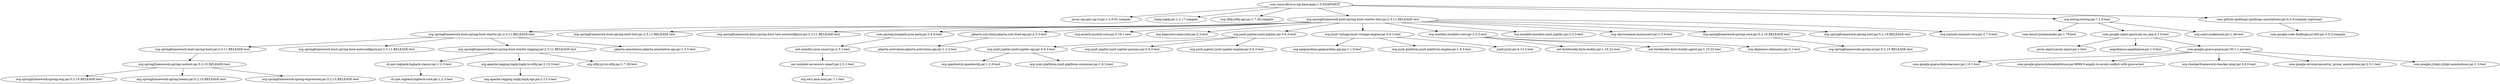digraph "com.cisco:dhruva-sip-base:pom:1.0-SNAPSHOT" { 
	"com.cisco:dhruva-sip-base:pom:1.0-SNAPSHOT" -> "javax.sip:jain-sip-ri:jar:1.3.0-91:compile" ; 
	"com.cisco:dhruva-sip-base:pom:1.0-SNAPSHOT" -> "log4j:log4j:jar:1.2.17:compile" ; 
	"com.cisco:dhruva-sip-base:pom:1.0-SNAPSHOT" -> "org.slf4j:slf4j-api:jar:1.7.30:compile" ; 
	"com.cisco:dhruva-sip-base:pom:1.0-SNAPSHOT" -> "org.springframework.boot:spring-boot-starter-test:jar:2.3.11.RELEASE:test" ; 
	"com.cisco:dhruva-sip-base:pom:1.0-SNAPSHOT" -> "org.testng:testng:jar:7.1.0:test" ; 
	"com.cisco:dhruva-sip-base:pom:1.0-SNAPSHOT" -> "com.github.spotbugs:spotbugs-annotations:jar:4.0.6:compile (optional) " ; 
	"org.springframework.boot:spring-boot-starter-test:jar:2.3.11.RELEASE:test" -> "org.springframework.boot:spring-boot-starter:jar:2.3.11.RELEASE:test" ; 
	"org.springframework.boot:spring-boot-starter-test:jar:2.3.11.RELEASE:test" -> "org.springframework.boot:spring-boot-test:jar:2.3.11.RELEASE:test" ; 
	"org.springframework.boot:spring-boot-starter-test:jar:2.3.11.RELEASE:test" -> "org.springframework.boot:spring-boot-test-autoconfigure:jar:2.3.11.RELEASE:test" ; 
	"org.springframework.boot:spring-boot-starter-test:jar:2.3.11.RELEASE:test" -> "com.jayway.jsonpath:json-path:jar:2.4.0:test" ; 
	"org.springframework.boot:spring-boot-starter-test:jar:2.3.11.RELEASE:test" -> "jakarta.xml.bind:jakarta.xml.bind-api:jar:2.3.3:test" ; 
	"org.springframework.boot:spring-boot-starter-test:jar:2.3.11.RELEASE:test" -> "org.assertj:assertj-core:jar:3.16.1:test" ; 
	"org.springframework.boot:spring-boot-starter-test:jar:2.3.11.RELEASE:test" -> "org.hamcrest:hamcrest:jar:2.2:test" ; 
	"org.springframework.boot:spring-boot-starter-test:jar:2.3.11.RELEASE:test" -> "org.junit.jupiter:junit-jupiter:jar:5.6.3:test" ; 
	"org.springframework.boot:spring-boot-starter-test:jar:2.3.11.RELEASE:test" -> "org.junit.vintage:junit-vintage-engine:jar:5.6.3:test" ; 
	"org.springframework.boot:spring-boot-starter-test:jar:2.3.11.RELEASE:test" -> "org.mockito:mockito-core:jar:3.3.3:test" ; 
	"org.springframework.boot:spring-boot-starter-test:jar:2.3.11.RELEASE:test" -> "org.mockito:mockito-junit-jupiter:jar:3.3.3:test" ; 
	"org.springframework.boot:spring-boot-starter-test:jar:2.3.11.RELEASE:test" -> "org.skyscreamer:jsonassert:jar:1.5.0:test" ; 
	"org.springframework.boot:spring-boot-starter-test:jar:2.3.11.RELEASE:test" -> "org.springframework:spring-core:jar:5.2.15.RELEASE:test" ; 
	"org.springframework.boot:spring-boot-starter-test:jar:2.3.11.RELEASE:test" -> "org.springframework:spring-test:jar:5.2.15.RELEASE:test" ; 
	"org.springframework.boot:spring-boot-starter-test:jar:2.3.11.RELEASE:test" -> "org.xmlunit:xmlunit-core:jar:2.7.0:test" ; 
	"org.springframework.boot:spring-boot-starter:jar:2.3.11.RELEASE:test" -> "org.springframework.boot:spring-boot:jar:2.3.11.RELEASE:test" ; 
	"org.springframework.boot:spring-boot-starter:jar:2.3.11.RELEASE:test" -> "org.springframework.boot:spring-boot-autoconfigure:jar:2.3.11.RELEASE:test" ; 
	"org.springframework.boot:spring-boot-starter:jar:2.3.11.RELEASE:test" -> "org.springframework.boot:spring-boot-starter-logging:jar:2.3.11.RELEASE:test" ; 
	"org.springframework.boot:spring-boot-starter:jar:2.3.11.RELEASE:test" -> "jakarta.annotation:jakarta.annotation-api:jar:1.3.5:test" ; 
	"org.springframework.boot:spring-boot:jar:2.3.11.RELEASE:test" -> "org.springframework:spring-context:jar:5.2.15.RELEASE:test" ; 
	"org.springframework:spring-context:jar:5.2.15.RELEASE:test" -> "org.springframework:spring-aop:jar:5.2.15.RELEASE:test" ; 
	"org.springframework:spring-context:jar:5.2.15.RELEASE:test" -> "org.springframework:spring-beans:jar:5.2.15.RELEASE:test" ; 
	"org.springframework:spring-context:jar:5.2.15.RELEASE:test" -> "org.springframework:spring-expression:jar:5.2.15.RELEASE:test" ; 
	"org.springframework.boot:spring-boot-starter-logging:jar:2.3.11.RELEASE:test" -> "ch.qos.logback:logback-classic:jar:1.2.3:test" ; 
	"org.springframework.boot:spring-boot-starter-logging:jar:2.3.11.RELEASE:test" -> "org.apache.logging.log4j:log4j-to-slf4j:jar:2.13.3:test" ; 
	"org.springframework.boot:spring-boot-starter-logging:jar:2.3.11.RELEASE:test" -> "org.slf4j:jul-to-slf4j:jar:1.7.30:test" ; 
	"ch.qos.logback:logback-classic:jar:1.2.3:test" -> "ch.qos.logback:logback-core:jar:1.2.3:test" ; 
	"org.apache.logging.log4j:log4j-to-slf4j:jar:2.13.3:test" -> "org.apache.logging.log4j:log4j-api:jar:2.13.3:test" ; 
	"com.jayway.jsonpath:json-path:jar:2.4.0:test" -> "net.minidev:json-smart:jar:2.3.1:test" ; 
	"net.minidev:json-smart:jar:2.3.1:test" -> "net.minidev:accessors-smart:jar:2.3.1:test" ; 
	"net.minidev:accessors-smart:jar:2.3.1:test" -> "org.ow2.asm:asm:jar:7.1:test" ; 
	"jakarta.xml.bind:jakarta.xml.bind-api:jar:2.3.3:test" -> "jakarta.activation:jakarta.activation-api:jar:1.2.2:test" ; 
	"org.junit.jupiter:junit-jupiter:jar:5.6.3:test" -> "org.junit.jupiter:junit-jupiter-api:jar:5.6.3:test" ; 
	"org.junit.jupiter:junit-jupiter:jar:5.6.3:test" -> "org.junit.jupiter:junit-jupiter-params:jar:5.6.3:test" ; 
	"org.junit.jupiter:junit-jupiter:jar:5.6.3:test" -> "org.junit.jupiter:junit-jupiter-engine:jar:5.6.3:test" ; 
	"org.junit.jupiter:junit-jupiter-api:jar:5.6.3:test" -> "org.opentest4j:opentest4j:jar:1.2.0:test" ; 
	"org.junit.jupiter:junit-jupiter-api:jar:5.6.3:test" -> "org.junit.platform:junit-platform-commons:jar:1.6.3:test" ; 
	"org.junit.vintage:junit-vintage-engine:jar:5.6.3:test" -> "org.apiguardian:apiguardian-api:jar:1.1.0:test" ; 
	"org.junit.vintage:junit-vintage-engine:jar:5.6.3:test" -> "org.junit.platform:junit-platform-engine:jar:1.6.3:test" ; 
	"org.junit.vintage:junit-vintage-engine:jar:5.6.3:test" -> "junit:junit:jar:4.13.2:test" ; 
	"org.mockito:mockito-core:jar:3.3.3:test" -> "net.bytebuddy:byte-buddy:jar:1.10.22:test" ; 
	"org.mockito:mockito-core:jar:3.3.3:test" -> "net.bytebuddy:byte-buddy-agent:jar:1.10.22:test" ; 
	"org.mockito:mockito-core:jar:3.3.3:test" -> "org.objenesis:objenesis:jar:3.1:test" ; 
	"org.springframework:spring-core:jar:5.2.15.RELEASE:test" -> "org.springframework:spring-jcl:jar:5.2.15.RELEASE:test" ; 
	"org.testng:testng:jar:7.1.0:test" -> "com.beust:jcommander:jar:1.78:test" ; 
	"org.testng:testng:jar:7.1.0:test" -> "com.google.inject:guice:jar:no_aop:4.1.0:test" ; 
	"org.testng:testng:jar:7.1.0:test" -> "org.yaml:snakeyaml:jar:1.26:test" ; 
	"com.google.inject:guice:jar:no_aop:4.1.0:test" -> "javax.inject:javax.inject:jar:1:test" ; 
	"com.google.inject:guice:jar:no_aop:4.1.0:test" -> "aopalliance:aopalliance:jar:1.0:test" ; 
	"com.google.inject:guice:jar:no_aop:4.1.0:test" -> "com.google.guava:guava:jar:30.1.1-jre:test" ; 
	"com.google.guava:guava:jar:30.1.1-jre:test" -> "com.google.guava:failureaccess:jar:1.0.1:test" ; 
	"com.google.guava:guava:jar:30.1.1-jre:test" -> "com.google.guava:listenablefuture:jar:9999.0-empty-to-avoid-conflict-with-guava:test" ; 
	"com.google.guava:guava:jar:30.1.1-jre:test" -> "org.checkerframework:checker-qual:jar:3.8.0:test" ; 
	"com.google.guava:guava:jar:30.1.1-jre:test" -> "com.google.errorprone:error_prone_annotations:jar:2.5.1:test" ; 
	"com.google.guava:guava:jar:30.1.1-jre:test" -> "com.google.j2objc:j2objc-annotations:jar:1.3:test" ; 
	"com.github.spotbugs:spotbugs-annotations:jar:4.0.6:compile (optional) " -> "com.google.code.findbugs:jsr305:jar:3.0.2:compile" ; 
 } 